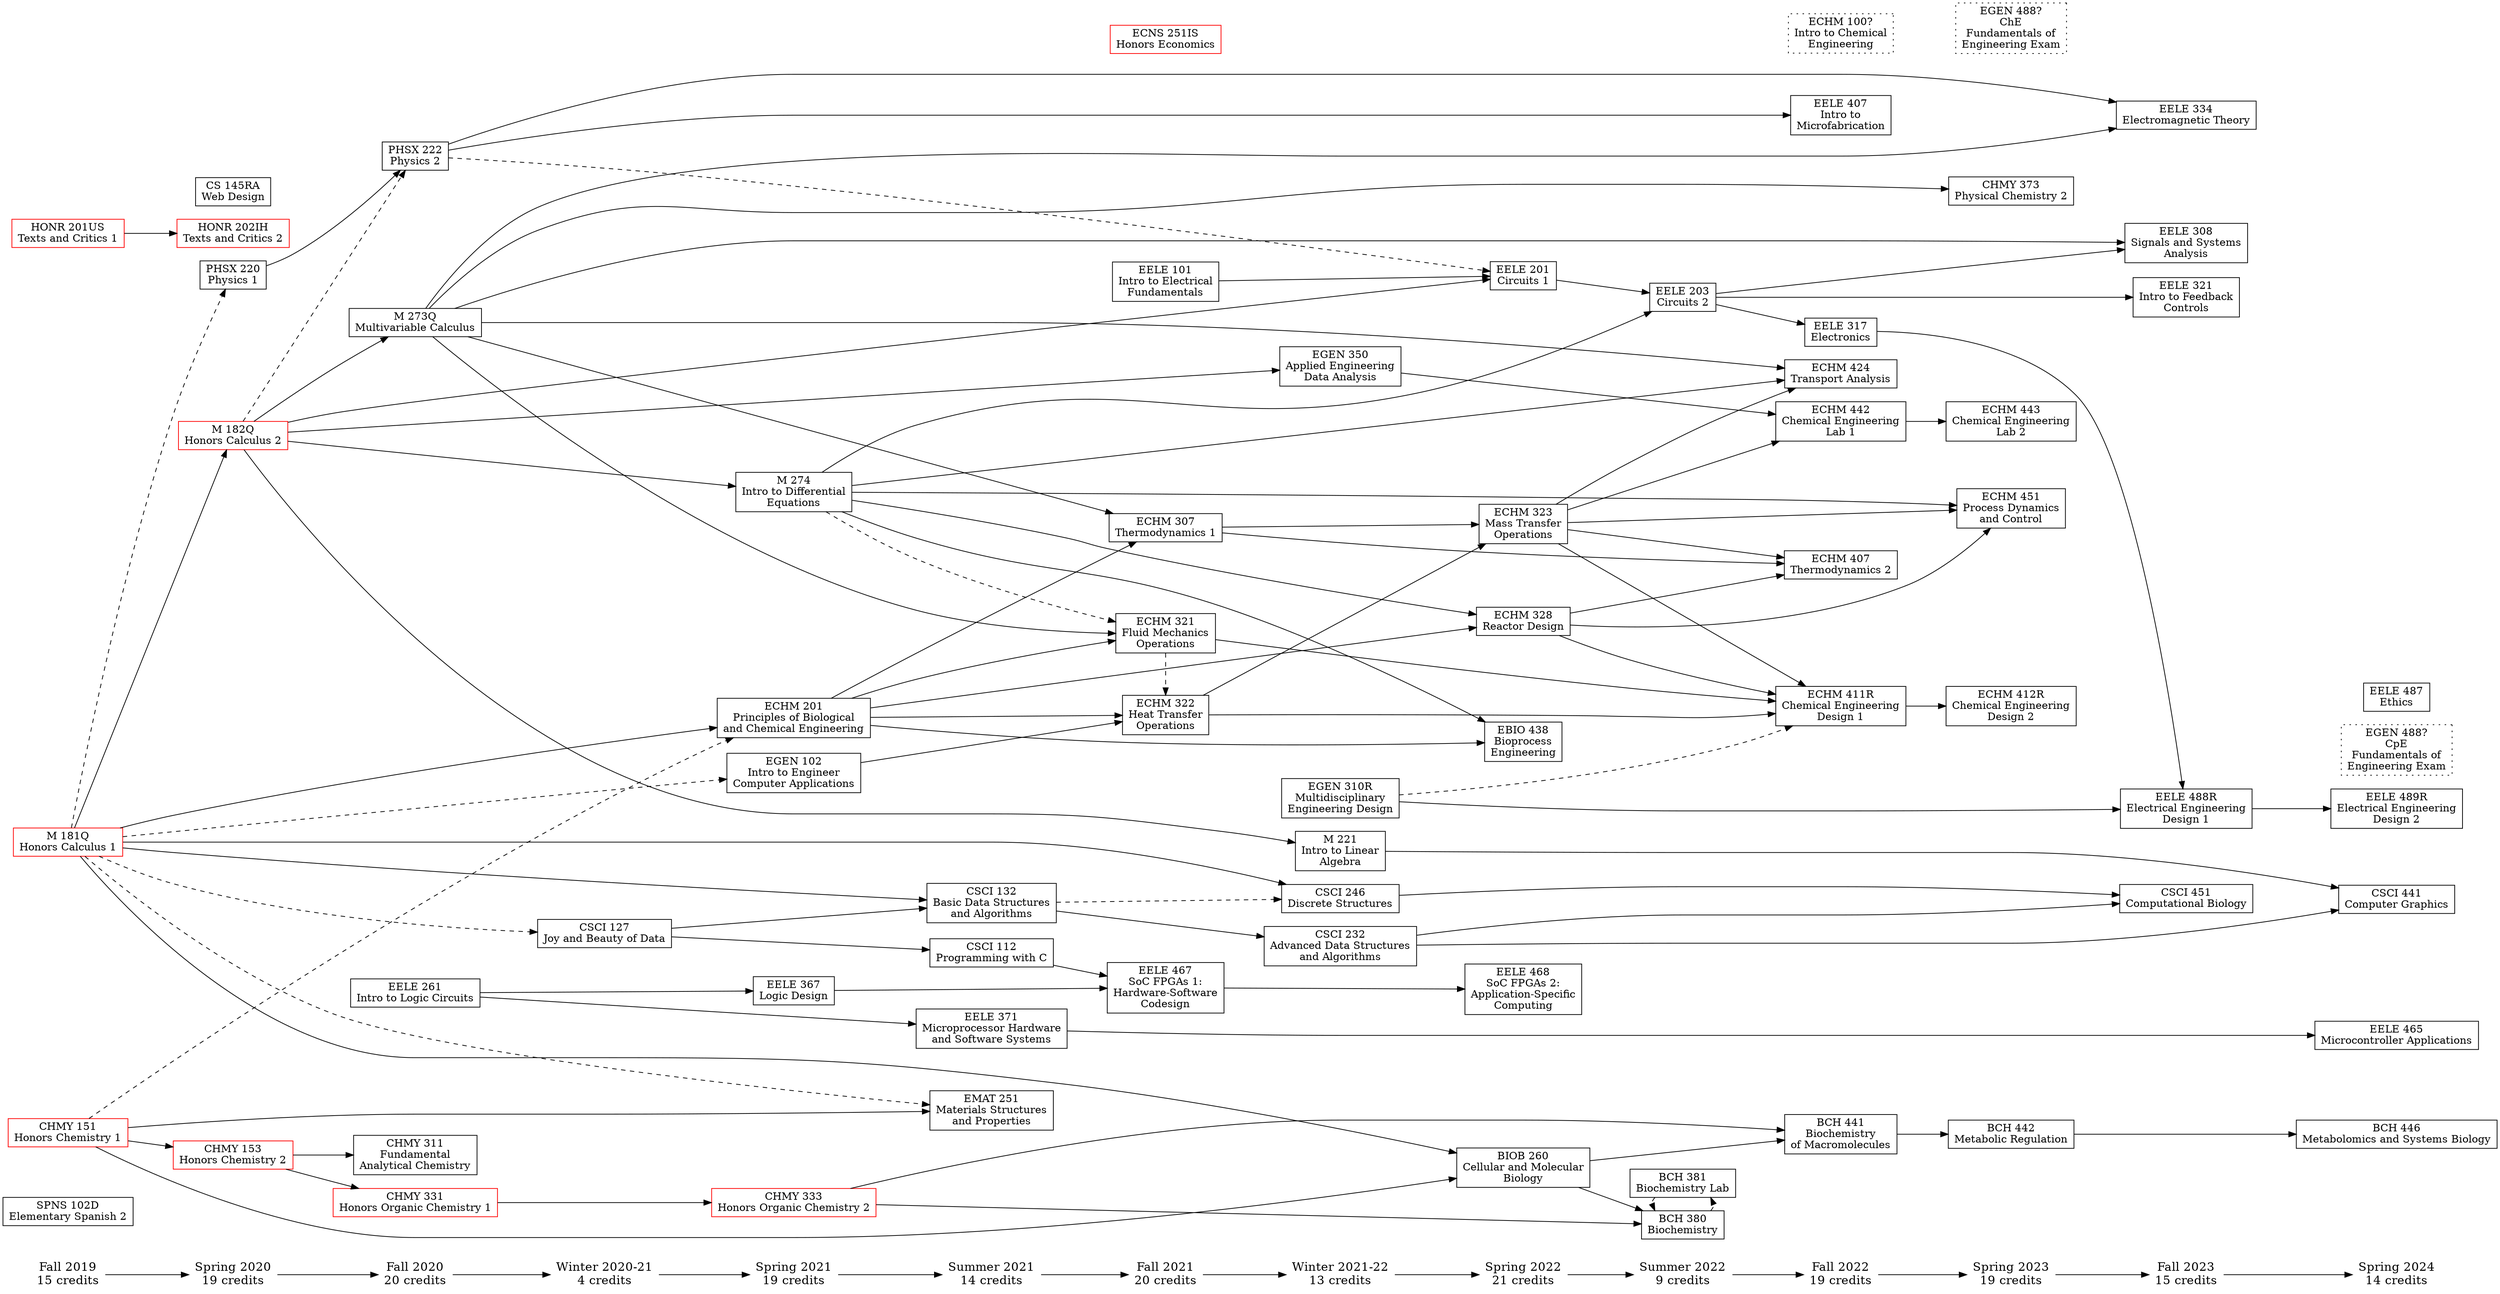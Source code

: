 digraph potential {
    ranksep=.75; rankdir=LR;

    {node [shape=plaintext,fontsize=16];
        "Fall 2019" -> "Spring 2020"
        -> "Fall 2020" -> "Winter 2020-21" -> "Spring 2021"
        -> "Summer 2021" -> "Fall 2021" -> "Winter 2021-22" -> "Spring 2022"
        -> "Summer 2022" -> "Fall 2022" -> "Spring 2023"
        -> "Fall 2023" -> "Spring 2024";
    }

    "Fall 2019"      [label="\N\n15 credits"]
    "Spring 2020"    [label="\N\n19 credits"]
    "Fall 2020"      [label="\N\n20 credits"]
    "Winter 2020-21" [label="\N\n4 credits"]
    "Spring 2021"    [label="\N\n19 credits"]
    "Summer 2021"    [label="\N\n14 credits"]
    "Fall 2021"      [label="\N\n20 credits"]
    "Winter 2021-22" [label="\N\n13 credits"]
    "Spring 2022"    [label="\N\n21 credits"]
    "Summer 2022"    [label="\N\n9 credits"]
    "Fall 2022"      [label="\N\n19 credits"]
    "Spring 2023"    [label="\N\n19 credits"]
    "Fall 2023"      [label="\N\n15 credits"]
    "Spring 2024"    [label="\N\n14 credits"]

    {node [shape=box];
        { rank = same; "Fall 2019"; "SPNS 102D"; "M 181Q"; "HONR 201US"; "CHMY 151"; }
        { rank = same; "Spring 2020"; "PHSX 220"; "M 182Q"; "HONR 202IH"; "CS 145RA"; "CHMY 153"; }
        { rank = same; "Fall 2020"; "PHSX 222"; "M 273Q"; "EELE 261"; "CHMY 331"; "CHMY 311"; }
        { rank = same; "Winter 2020-21"; "CSCI 127"; }
        { rank = same; "Spring 2021"; "M 274"; "EGEN 102"; "EELE 367"; "ECHM 201"; "CHMY 333"; }
        { rank = same; "Summer 2021"; "EMAT 251"; "EELE 371"; "CSCI 132"; "CSCI 112"; }
        { rank = same; "Fall 2021"; "EELE 467"; "EELE 101"; "ECNS 251IS"; "ECHM 322"; "ECHM 321"; "ECHM 307"; }
        { rank = same; "Winter 2021-22"; "M 221"; "EGEN 350"; "EGEN 310R"; "CSCI 246"; "CSCI 232"; }
        { rank = same; "Spring 2022"; "EELE 468"; "EELE 201"; "ECHM 328"; "ECHM 323"; "EBIO 438"; "BIOB 260"; }
        { rank = same; "Summer 2022"; "EELE 203"; "BCH 381"; "BCH 380"; }
        { rank = same; "Fall 2022"; "EELE 407"; "EELE 317"; "ECHM 442"; "ECHM 424"; "ECHM 411R"; "ECHM 407"; "ECHM 100"; "BCH 441"; }
        { rank = same; "Spring 2023"; "EGEN 488-1" "ECHM 451"; "ECHM 443"; "ECHM 412R"; "CHMY 373"; "BCH 442"; }
        { rank = same; "Fall 2023"; "EELE 488R"; "EELE 334"; "EELE 321"; "EELE 308"; "CSCI 451";}
        { rank = same; "Spring 2024"; "EGEN 488-2"; "EELE 489R"; "EELE 487"; "EELE 465"; "CSCI 441"; "BCH 446";}
    }

    // Honors classes
    "CHMY 151"   [color=red]
    "CHMY 153"   [color=red]
    "CHMY 331"   [color=red]
    "CHMY 333"   [color=red]
    "HONR 201US" [color=red]
    "HONR 202IH" [color=red]
    "M 181Q"     [color=red]
    "M 182Q"     [color=red]
    "ECNS 251IS" [color=red]

    // Course labels

    // Fall 2019
    "CHMY 151"   [label="\N\nHonors Chemistry 1"]
    "HONR 201US" [label="\N\nTexts and Critics 1"]
    "M 181Q"     [label="\N\nHonors Calculus 1"]
    "SPNS 102D"  [label="\N\nElementary Spanish 2"]

    // Spring 2020
    "CHMY 153"   [label="\N\nHonors Chemistry 2"]
    "CS 145RA"   [label="\N\nWeb Design"]
    "HONR 202IH" [label="\N\nTexts and Critics 2"]
    "M 182Q"     [label="\N\nHonors Calculus 2"]
    "PHSX 220"   [label="\N\nPhysics 1"]

    // Fall 2020
    "CHMY 311"   [label="\N\nFundamental\nAnalytical Chemistry"]
    "CHMY 331"   [label="\N\nHonors Organic Chemistry 1"]
    "EELE 261"   [label="\N\nIntro to Logic Circuits"]
    "M 273Q"     [label="\N\nMultivariable Calculus"]
    "PHSX 222"   [label="\N\nPhysics 2"]

    // Winter 2020-21
    "CSCI 127"   [label="\N\nJoy and Beauty of Data"]

    // Spring 2021
    "CHMY 333"   [label="\N\nHonors Organic Chemistry 2"]
    "ECHM 201"   [label="\N\nPrinciples of Biological\nand Chemical Engineering"]
    "EELE 367"   [label="\N\nLogic Design"]
    "EGEN 102"   [label="\N\nIntro to Engineer\nComputer Applications"]
    "M 274"      [label="\N\nIntro to Differential\nEquations"]

    // Summer 2021
    "CSCI 112"   [label="\N\nProgramming with C"]
    "CSCI 132"   [label="\N\nBasic Data Structures\nand Algorithms"]
    "EELE 371"   [label="\N\nMicroprocessor Hardware\nand Software Systems"]
    "EMAT 251"   [label="\N\nMaterials Structures\nand Properties"]

    // Fall 2021
    "ECHM 307"   [label="\N\nThermodynamics 1"]
    "ECHM 321"   [label="\N\nFluid Mechanics\nOperations"]
    "ECHM 322"   [label="\N\nHeat Transfer\nOperations"]
    "ECNS 251IS" [label="\N\nHonors Economics"]
    "EELE 101"   [label="\N\nIntro to Electrical\nFundamentals"]
    "EELE 467"   [label="\N\nSoC FPGAs 1:\nHardware-Software\nCodesign"]

    // Winter 2021-22
    "CSCI 232"   [label="\N\nAdvanced Data Structures\nand Algorithms"]
    "CSCI 246"   [label="\N\nDiscrete Structures"]
    "EGEN 310R"  [label="\N\nMultidisciplinary\nEngineering Design"]
    "EGEN 350"   [label="\N\nApplied Engineering\nData Analysis"]
    "M 221"      [label="\N\nIntro to Linear\nAlgebra"]

    // Spring 2022
    "BIOB 260"   [label="\N\nCellular and Molecular\nBiology"]
    "EBIO 438"   [label="\N\nBioprocess\nEngineering"]
    "ECHM 323"   [label="\N\nMass Transfer\nOperations"]
    "ECHM 328"   [label="\N\nReactor Design"]
    "EELE 201"   [label="\N\nCircuits 1"]
    "EELE 468"   [label="\N\nSoC FPGAs 2:\nApplication-Specific\nComputing"]

    // Summer 2022
    "BCH 380"    [label="\N\nBiochemistry"]
    "BCH 381"    [label="\N\nBiochemistry Lab"]
    "EELE 203"   [label="\N\nCircuits 2"]

    // Fall 2022
    "BCH 441"    [label="\N\nBiochemistry\nof Macromolecules"]
    "ECHM 407"   [label="\N\nThermodynamics 2"]
    "ECHM 424"   [label="\N\nTransport Analysis"]
    "ECHM 411R"  [label="\N\nChemical Engineering\nDesign 1"]
    "ECHM 442"   [label="\N\nChemical Engineering\nLab 1"]
    "EELE 317"   [label="\N\nElectronics"]
    "EELE 407"   [label="\N\nIntro to\nMicrofabrication"]

    // Spring 2023
    "BCH 442"    [label="\N\nMetabolic Regulation"]
    "CHMY 373"   [label="\N\nPhysical Chemistry 2"]
    "ECHM 100"   [label="\N?\nIntro to Chemical\nEngineering",style=dotted]
    "ECHM 412R"  [label="\N\nChemical Engineering\nDesign 2"]
    "ECHM 443"   [label="\N\nChemical Engineering\nLab 2"]
    "ECHM 451"   [label="\N\nProcess Dynamics\nand Control"]
    "EELE 465"   [label="\N\nMicrocontroller Applications"]
    "EGEN 488-1" [label="EGEN 488?\nChE\nFundamentals of\nEngineering Exam",style=dotted]

    // Fall 2023
    "CSCI 451"   [label="\N\nComputational Biology"]
    "EELE 308"   [label="\N\nSignals and Systems\nAnalysis"]
    "EELE 321"   [label="\N\nIntro to Feedback\nControls"]
    "EELE 334"   [label="\N\nElectromagnetic Theory"]
    "EELE 488R"  [label="\N\nElectrical Engineering\nDesign 1"]

    // Spring 2024
    "BCH 446"    [label="\N\nMetabolomics and Systems Biology"]
    "CSCI 441"   [label="\N\nComputer Graphics"]
    "EELE 489R"  [label="\N\nElectrical Engineering\nDesign 2"]
    "EELE 487"   [label="\N\nEthics"]
    "EGEN 488-2" [label="EGEN 488?\nCpE\nFundamentals of\nEngineering Exam",style=dotted]

    // Course pre- & co- requisites

    // Spring 2020
    "CHMY 151" -> "CHMY 153";
    "HONR 201US" -> "HONR 202IH";
    "M 181Q" -> "M 182Q";
    "M 181Q" -> "PHSX 220" [style=dashed];

    // Fall 2020
    "CHMY 153" -> { "CHMY 311" "CHMY 331" };
    "M 182Q" -> "M 273Q";
    "M 182Q" -> "PHSX 222" [style=dashed];
    "PHSX 220" -> "PHSX 222";

    // Winter 2020-21
    "M 181Q" -> "CSCI 127" [style=dashed];

    // Spring 2021
    "CHMY 151" -> "ECHM 201" [style=dashed];
    "CHMY 331" -> "CHMY 333";
    "EELE 261" -> "EELE 367";
    "M 181Q" -> "ECHM 201";
    "M 181Q" -> "EGEN 102" [style=dashed];
    "M 182Q" -> "M 274";

    // Summer 2021
    "CHMY 151" -> "EMAT 251";
    "CSCI 127" -> { "CSCI 112" "CSCI 132" };
    "EELE 261" -> "EELE 371";
    "M 181Q" -> "CSCI 132";
    "M 181Q" -> "EMAT 251" [style=dashed];

    // Fall 2021
    "CSCI 112" -> "EELE 467";
    "ECHM 201" -> { "ECHM 307" "ECHM 321" "ECHM 322" };
    "ECHM 321" -> "ECHM 322" [style=dashed];
    "EELE 367" -> "EELE 467";
    "EGEN 102" -> "ECHM 322";
    "M 273Q" -> { "ECHM 307" "ECHM 321" };
    "M 274" -> "ECHM 321" [style=dashed];

    // Winter 2021-22
    "CSCI 132" -> "CSCI 232";
    "M 181Q" -> "CSCI 246";
    "CSCI 132" -> "CSCI 246" [style=dashed];
    "M 182Q" -> { "EGEN 350" "M 221" };

    // Spring 2022
    { "CHMY 151" "M 181Q" } -> "BIOB 260";
    { "ECHM 201" "M 274" } -> { "EBIO 438" "ECHM 328" };
    { "ECHM 307" "ECHM 322" } -> "ECHM 323";
    { "EELE 101" "M 182Q" } -> "EELE 201";
    "PHSX 222" -> "EELE 201" [style=dashed];
    "EELE 467" -> "EELE 468";

    // Summer 2022
    { "BIOB 260" "CHMY 333" } -> "BCH 380";
    "BCH 380" -> "BCH 381" [style=dashed];
    "BCH 381" -> "BCH 380" [style=dashed];
    { "EELE 201" "M 274" } -> "EELE 203";

    // Fall 2022
    { "BIOB 260" "CHMY 333" } -> "BCH 441";
    { "ECHM 307" "ECHM 323" "ECHM 328" } -> "ECHM 407";
    { "ECHM 321" "ECHM 322" "ECHM 323" "ECHM 328" } -> "ECHM 411R";
    { "ECHM 323" "M 273Q" "M 274" } -> "ECHM 424";
    "EGEN 310R" -> "ECHM 411R" [style=dashed];
    { "ECHM 323" "EGEN 350" } -> "ECHM 442";
    "EELE 203" -> "EELE 317";
    "PHSX 222" -> "EELE 407";

    // Spring 2023
    "BCH 441" -> "BCH 442";
    "M 273Q" -> "CHMY 373";
    "ECHM 411R" -> "ECHM 412R";
    "ECHM 442" -> "ECHM 443";
    { "ECHM 328" "ECHM 323" "M 274" } -> "ECHM 451";
    "EELE 371" -> "EELE 465";

    // Fall 2023
    { "CSCI 232" "CSCI 246" } -> "CSCI 451";
    { "EELE 203" "M 273Q" } -> "EELE 308";
    "EELE 203" -> "EELE 321";
    { "PHSX 222" "M 273Q" } -> "EELE 334";
    { "EELE 317" "EGEN 310R" } -> "EELE 488R";

    // Spring 2024
    "BCH 442" -> "BCH 446";
    { "M 221" "CSCI 232" } -> "CSCI 441";
    "EELE 488R" -> "EELE 489R";
}
